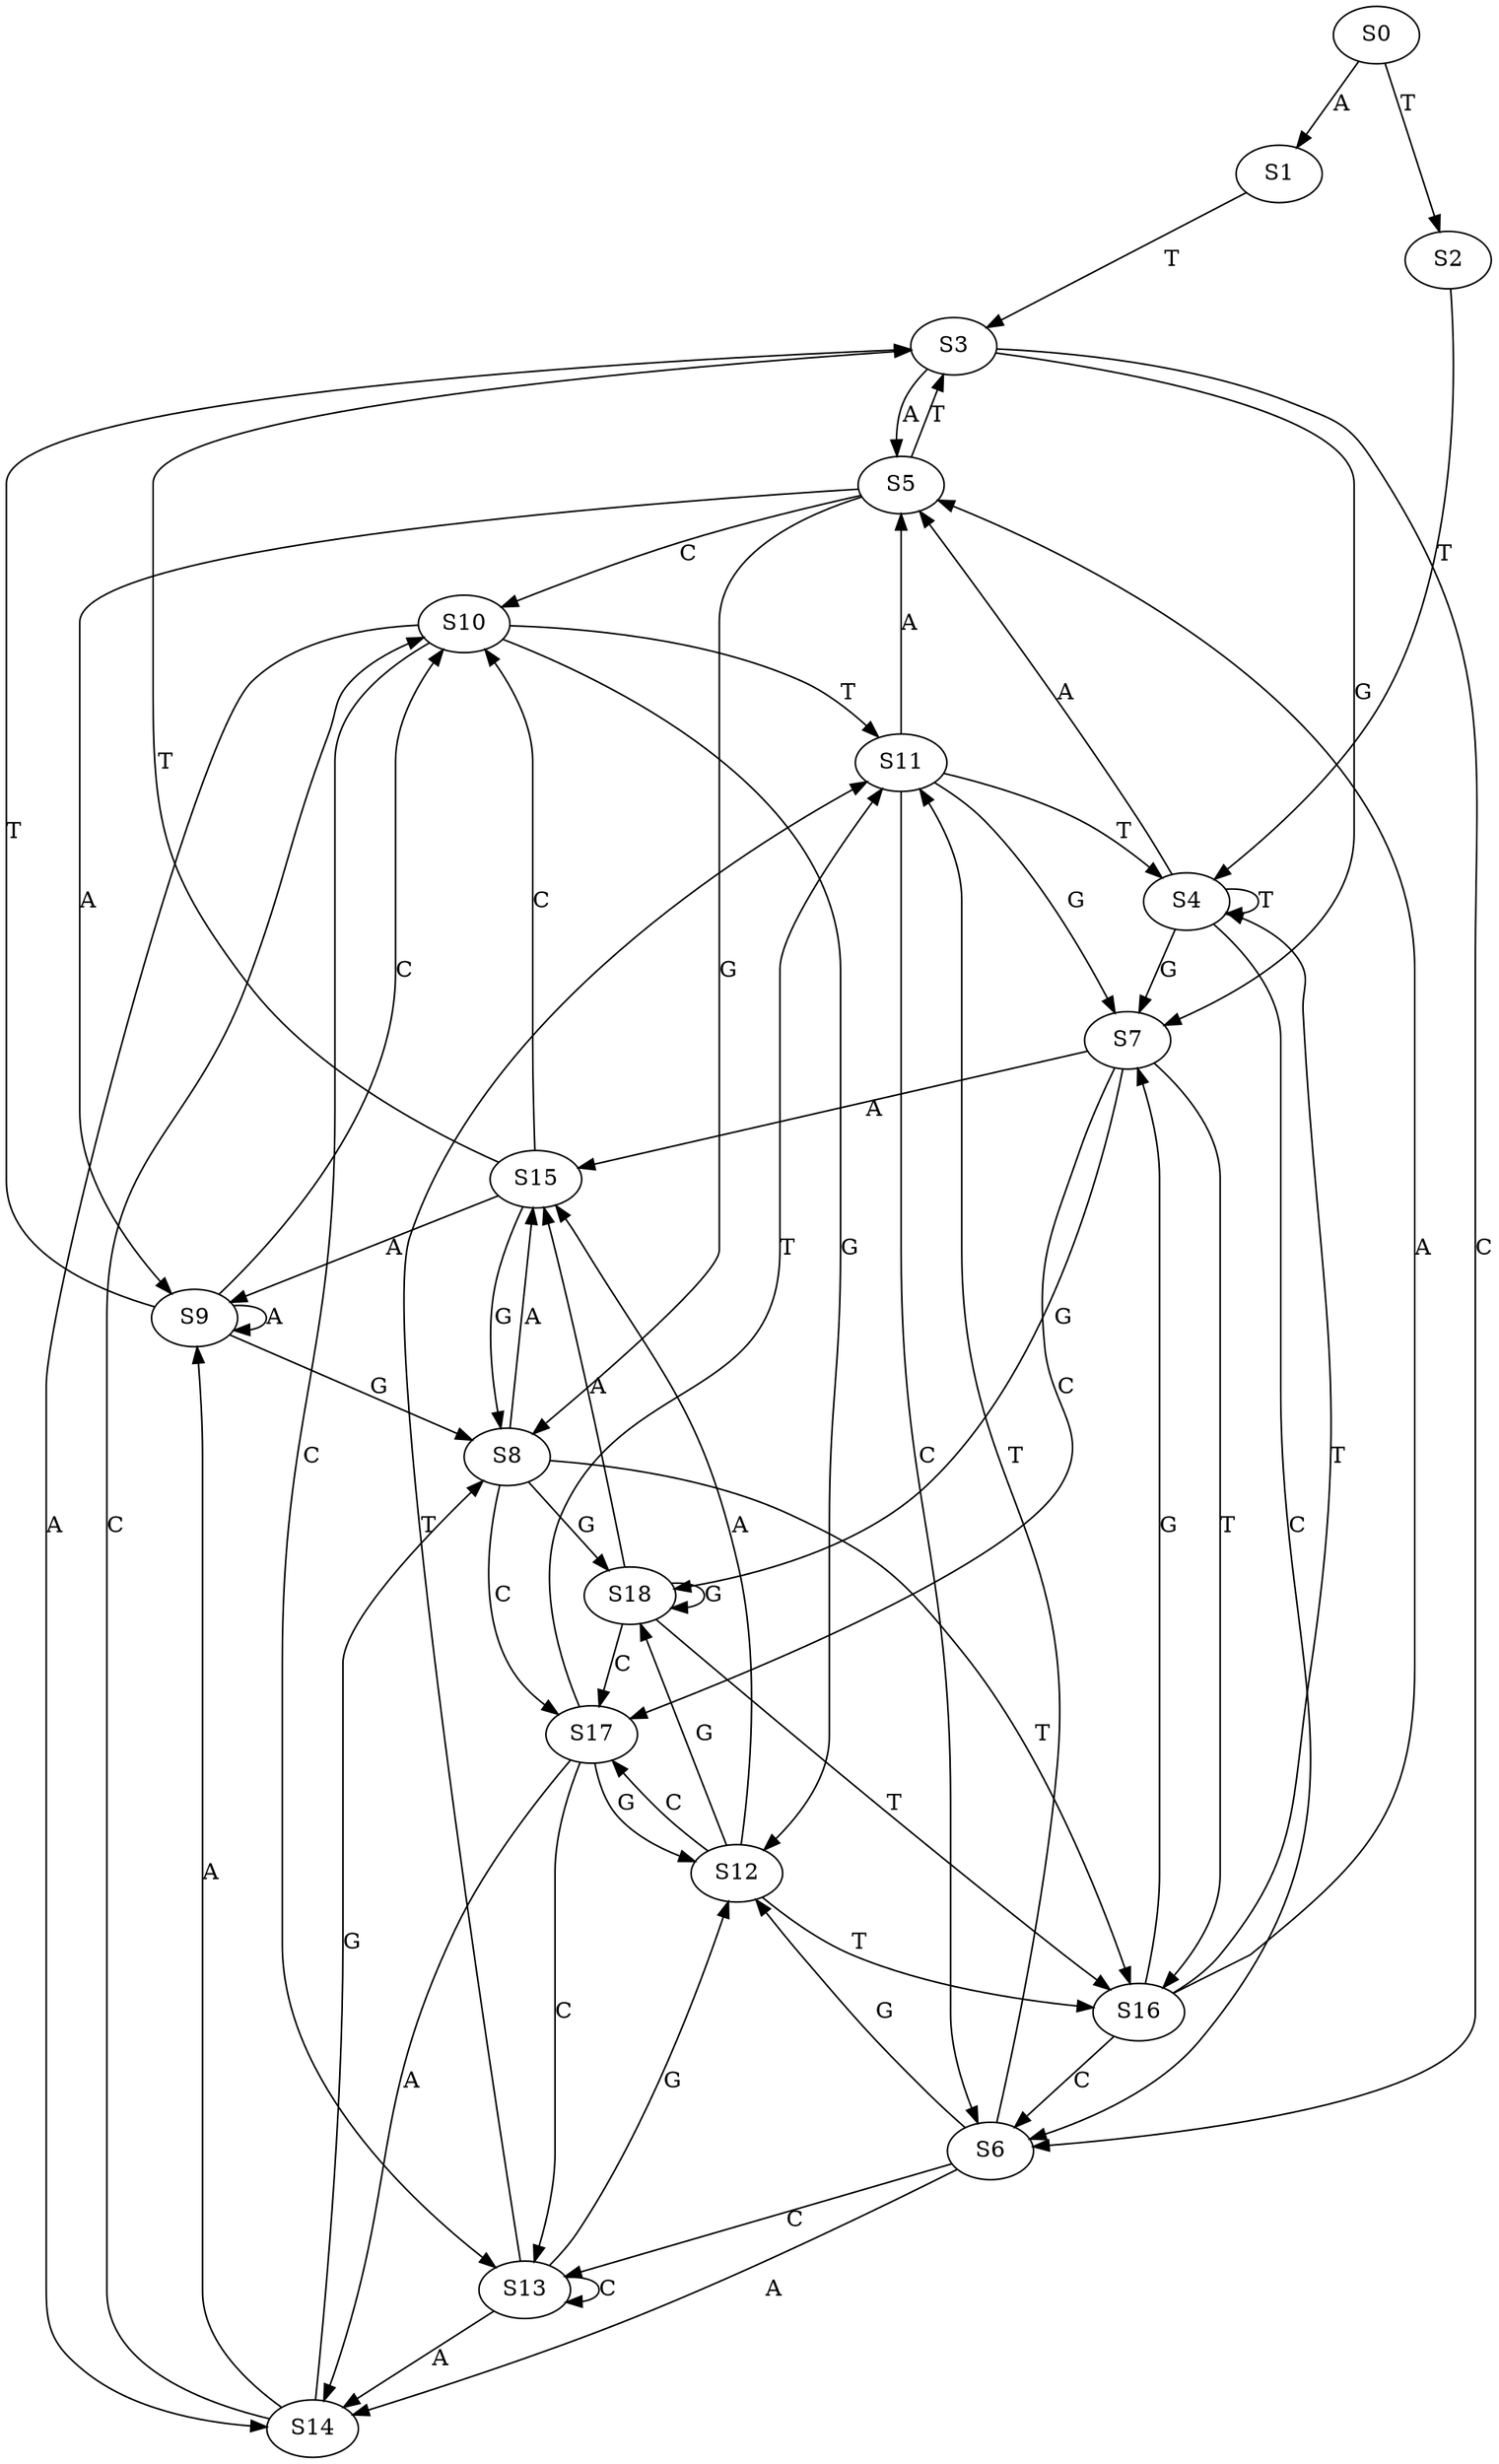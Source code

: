 strict digraph  {
	S0 -> S1 [ label = A ];
	S0 -> S2 [ label = T ];
	S1 -> S3 [ label = T ];
	S2 -> S4 [ label = T ];
	S3 -> S5 [ label = A ];
	S3 -> S6 [ label = C ];
	S3 -> S7 [ label = G ];
	S4 -> S5 [ label = A ];
	S4 -> S6 [ label = C ];
	S4 -> S7 [ label = G ];
	S4 -> S4 [ label = T ];
	S5 -> S8 [ label = G ];
	S5 -> S3 [ label = T ];
	S5 -> S9 [ label = A ];
	S5 -> S10 [ label = C ];
	S6 -> S11 [ label = T ];
	S6 -> S12 [ label = G ];
	S6 -> S13 [ label = C ];
	S6 -> S14 [ label = A ];
	S7 -> S15 [ label = A ];
	S7 -> S16 [ label = T ];
	S7 -> S17 [ label = C ];
	S7 -> S18 [ label = G ];
	S8 -> S16 [ label = T ];
	S8 -> S18 [ label = G ];
	S8 -> S15 [ label = A ];
	S8 -> S17 [ label = C ];
	S9 -> S3 [ label = T ];
	S9 -> S10 [ label = C ];
	S9 -> S8 [ label = G ];
	S9 -> S9 [ label = A ];
	S10 -> S14 [ label = A ];
	S10 -> S11 [ label = T ];
	S10 -> S13 [ label = C ];
	S10 -> S12 [ label = G ];
	S11 -> S7 [ label = G ];
	S11 -> S6 [ label = C ];
	S11 -> S5 [ label = A ];
	S11 -> S4 [ label = T ];
	S12 -> S18 [ label = G ];
	S12 -> S16 [ label = T ];
	S12 -> S15 [ label = A ];
	S12 -> S17 [ label = C ];
	S13 -> S12 [ label = G ];
	S13 -> S13 [ label = C ];
	S13 -> S14 [ label = A ];
	S13 -> S11 [ label = T ];
	S14 -> S8 [ label = G ];
	S14 -> S10 [ label = C ];
	S14 -> S9 [ label = A ];
	S15 -> S8 [ label = G ];
	S15 -> S9 [ label = A ];
	S15 -> S10 [ label = C ];
	S15 -> S3 [ label = T ];
	S16 -> S5 [ label = A ];
	S16 -> S6 [ label = C ];
	S16 -> S7 [ label = G ];
	S16 -> S4 [ label = T ];
	S17 -> S13 [ label = C ];
	S17 -> S11 [ label = T ];
	S17 -> S12 [ label = G ];
	S17 -> S14 [ label = A ];
	S18 -> S15 [ label = A ];
	S18 -> S16 [ label = T ];
	S18 -> S18 [ label = G ];
	S18 -> S17 [ label = C ];
}
